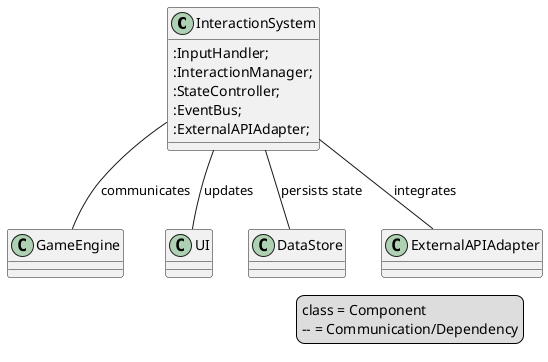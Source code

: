 @startuml
' Component Overview Diagram for Interaction System

!define RECTANGLE class

RECTANGLE InteractionSystem {
  :InputHandler;
  :InteractionManager;
  :StateController;
  :EventBus;
  :ExternalAPIAdapter;
}

RECTANGLE GameEngine
RECTANGLE UI
RECTANGLE DataStore

InteractionSystem -- GameEngine : communicates
InteractionSystem -- UI : updates
InteractionSystem -- DataStore : persists state
InteractionSystem -- ExternalAPIAdapter : integrates

' Legend
legend right
  RECTANGLE = Component
  -- = Communication/Dependency
endlegend

@enduml
